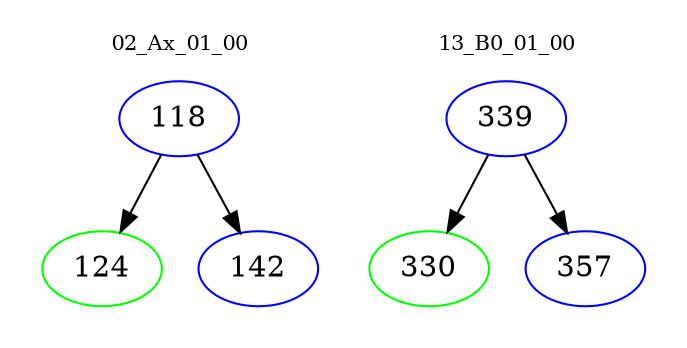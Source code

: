 digraph{
subgraph cluster_0 {
color = white
label = "02_Ax_01_00";
fontsize=10;
T0_118 [label="118", color="blue"]
T0_118 -> T0_124 [color="black"]
T0_124 [label="124", color="green"]
T0_118 -> T0_142 [color="black"]
T0_142 [label="142", color="blue"]
}
subgraph cluster_1 {
color = white
label = "13_B0_01_00";
fontsize=10;
T1_339 [label="339", color="blue"]
T1_339 -> T1_330 [color="black"]
T1_330 [label="330", color="green"]
T1_339 -> T1_357 [color="black"]
T1_357 [label="357", color="blue"]
}
}
